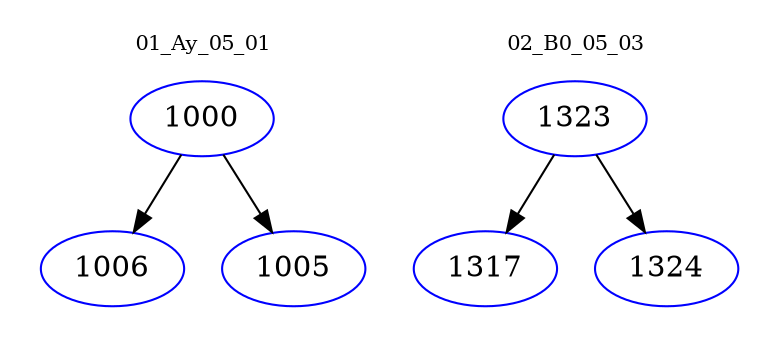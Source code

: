 digraph{
subgraph cluster_0 {
color = white
label = "01_Ay_05_01";
fontsize=10;
T0_1000 [label="1000", color="blue"]
T0_1000 -> T0_1006 [color="black"]
T0_1006 [label="1006", color="blue"]
T0_1000 -> T0_1005 [color="black"]
T0_1005 [label="1005", color="blue"]
}
subgraph cluster_1 {
color = white
label = "02_B0_05_03";
fontsize=10;
T1_1323 [label="1323", color="blue"]
T1_1323 -> T1_1317 [color="black"]
T1_1317 [label="1317", color="blue"]
T1_1323 -> T1_1324 [color="black"]
T1_1324 [label="1324", color="blue"]
}
}
